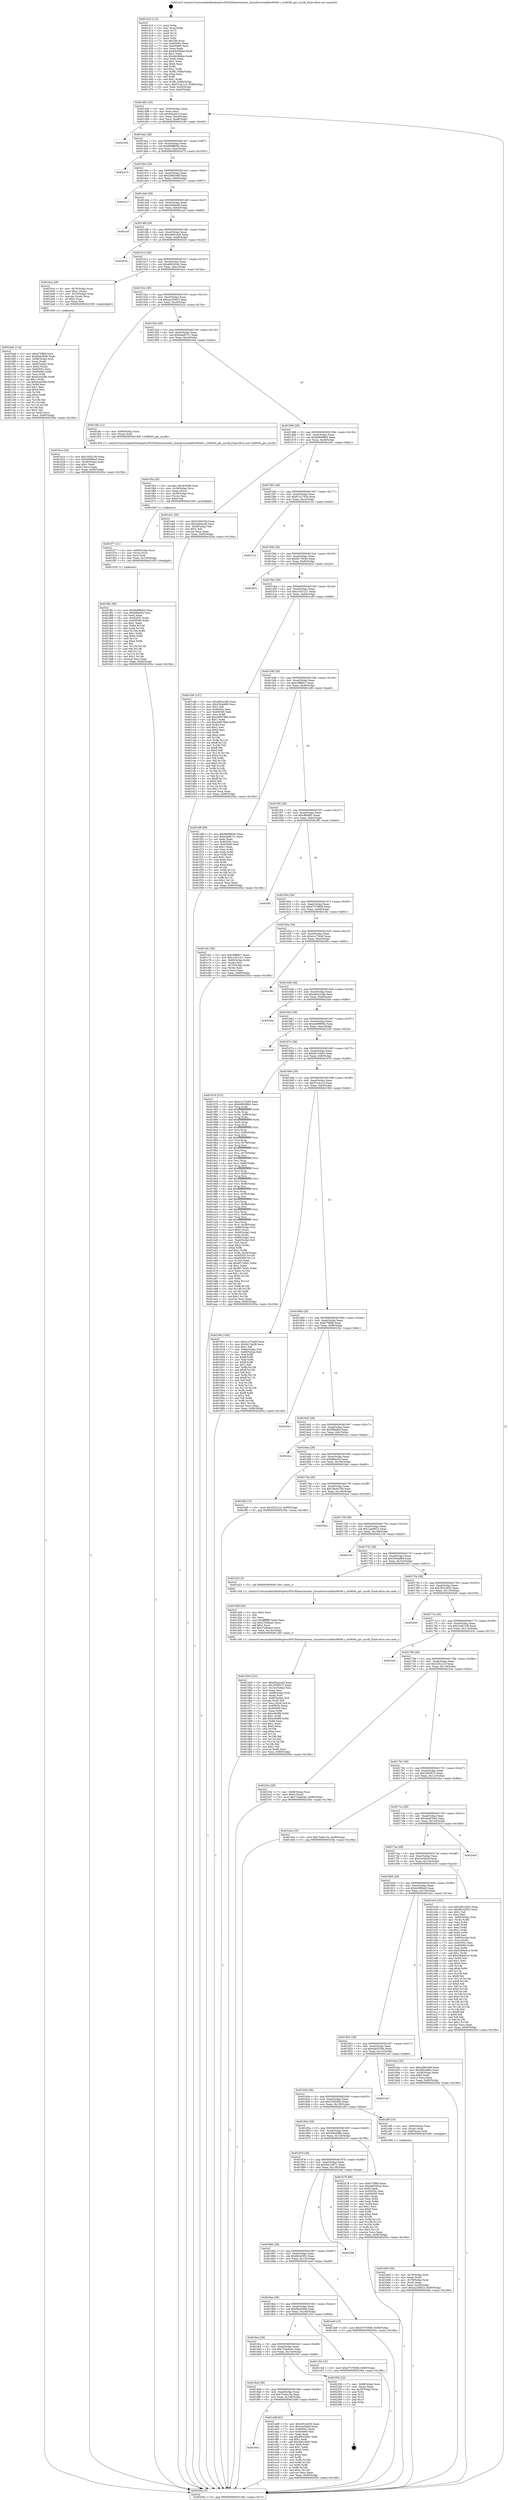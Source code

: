 digraph "0x401410" {
  label = "0x401410 (/mnt/c/Users/mathe/Desktop/tcc/POCII/binaries/extr_linuxdriversmfdtwl6040.c_twl6040_get_sysclk_Final-ollvm.out::main(0))"
  labelloc = "t"
  node[shape=record]

  Entry [label="",width=0.3,height=0.3,shape=circle,fillcolor=black,style=filled]
  "0x401482" [label="{
     0x401482 [32]\l
     | [instrs]\l
     &nbsp;&nbsp;0x401482 \<+6\>: mov -0x90(%rbp),%eax\l
     &nbsp;&nbsp;0x401488 \<+2\>: mov %eax,%ecx\l
     &nbsp;&nbsp;0x40148a \<+6\>: sub $0x93a2d21f,%ecx\l
     &nbsp;&nbsp;0x401490 \<+6\>: mov %eax,-0xa4(%rbp)\l
     &nbsp;&nbsp;0x401496 \<+6\>: mov %ecx,-0xa8(%rbp)\l
     &nbsp;&nbsp;0x40149c \<+6\>: je 0000000000402240 \<main+0xe30\>\l
  }"]
  "0x402240" [label="{
     0x402240\l
  }", style=dashed]
  "0x4014a2" [label="{
     0x4014a2 [28]\l
     | [instrs]\l
     &nbsp;&nbsp;0x4014a2 \<+5\>: jmp 00000000004014a7 \<main+0x97\>\l
     &nbsp;&nbsp;0x4014a7 \<+6\>: mov -0xa4(%rbp),%eax\l
     &nbsp;&nbsp;0x4014ad \<+5\>: sub $0x9b8f8b56,%eax\l
     &nbsp;&nbsp;0x4014b2 \<+6\>: mov %eax,-0xac(%rbp)\l
     &nbsp;&nbsp;0x4014b8 \<+6\>: je 0000000000402473 \<main+0x1063\>\l
  }"]
  Exit [label="",width=0.3,height=0.3,shape=circle,fillcolor=black,style=filled,peripheries=2]
  "0x402473" [label="{
     0x402473\l
  }", style=dashed]
  "0x4014be" [label="{
     0x4014be [28]\l
     | [instrs]\l
     &nbsp;&nbsp;0x4014be \<+5\>: jmp 00000000004014c3 \<main+0xb3\>\l
     &nbsp;&nbsp;0x4014c3 \<+6\>: mov -0xa4(%rbp),%eax\l
     &nbsp;&nbsp;0x4014c9 \<+5\>: sub $0xa386346f,%eax\l
     &nbsp;&nbsp;0x4014ce \<+6\>: mov %eax,-0xb0(%rbp)\l
     &nbsp;&nbsp;0x4014d4 \<+6\>: je 0000000000402317 \<main+0xf07\>\l
  }"]
  "0x401f8c" [label="{
     0x401f8c [90]\l
     | [instrs]\l
     &nbsp;&nbsp;0x401f8c \<+5\>: mov $0x9b8f8b56,%eax\l
     &nbsp;&nbsp;0x401f91 \<+5\>: mov $0xfe84e5d,%esi\l
     &nbsp;&nbsp;0x401f96 \<+2\>: xor %edx,%edx\l
     &nbsp;&nbsp;0x401f98 \<+8\>: mov 0x40505c,%r8d\l
     &nbsp;&nbsp;0x401fa0 \<+8\>: mov 0x405060,%r9d\l
     &nbsp;&nbsp;0x401fa8 \<+3\>: sub $0x1,%edx\l
     &nbsp;&nbsp;0x401fab \<+3\>: mov %r8d,%r10d\l
     &nbsp;&nbsp;0x401fae \<+3\>: add %edx,%r10d\l
     &nbsp;&nbsp;0x401fb1 \<+4\>: imul %r10d,%r8d\l
     &nbsp;&nbsp;0x401fb5 \<+4\>: and $0x1,%r8d\l
     &nbsp;&nbsp;0x401fb9 \<+4\>: cmp $0x0,%r8d\l
     &nbsp;&nbsp;0x401fbd \<+4\>: sete %r11b\l
     &nbsp;&nbsp;0x401fc1 \<+4\>: cmp $0xa,%r9d\l
     &nbsp;&nbsp;0x401fc5 \<+3\>: setl %bl\l
     &nbsp;&nbsp;0x401fc8 \<+3\>: mov %r11b,%r14b\l
     &nbsp;&nbsp;0x401fcb \<+3\>: and %bl,%r14b\l
     &nbsp;&nbsp;0x401fce \<+3\>: xor %bl,%r11b\l
     &nbsp;&nbsp;0x401fd1 \<+3\>: or %r11b,%r14b\l
     &nbsp;&nbsp;0x401fd4 \<+4\>: test $0x1,%r14b\l
     &nbsp;&nbsp;0x401fd8 \<+3\>: cmovne %esi,%eax\l
     &nbsp;&nbsp;0x401fdb \<+6\>: mov %eax,-0x90(%rbp)\l
     &nbsp;&nbsp;0x401fe1 \<+5\>: jmp 000000000040250a \<main+0x10fa\>\l
  }"]
  "0x402317" [label="{
     0x402317\l
  }", style=dashed]
  "0x4014da" [label="{
     0x4014da [28]\l
     | [instrs]\l
     &nbsp;&nbsp;0x4014da \<+5\>: jmp 00000000004014df \<main+0xcf\>\l
     &nbsp;&nbsp;0x4014df \<+6\>: mov -0xa4(%rbp),%eax\l
     &nbsp;&nbsp;0x4014e5 \<+5\>: sub $0xa404acfd,%eax\l
     &nbsp;&nbsp;0x4014ea \<+6\>: mov %eax,-0xb4(%rbp)\l
     &nbsp;&nbsp;0x4014f0 \<+6\>: je 0000000000401acf \<main+0x6bf\>\l
  }"]
  "0x401f77" [label="{
     0x401f77 [21]\l
     | [instrs]\l
     &nbsp;&nbsp;0x401f77 \<+4\>: mov -0x68(%rbp),%rcx\l
     &nbsp;&nbsp;0x401f7b \<+3\>: mov (%rcx),%rcx\l
     &nbsp;&nbsp;0x401f7e \<+3\>: mov %rcx,%rdi\l
     &nbsp;&nbsp;0x401f81 \<+6\>: mov %eax,-0x150(%rbp)\l
     &nbsp;&nbsp;0x401f87 \<+5\>: call 0000000000401030 \<free@plt\>\l
     | [calls]\l
     &nbsp;&nbsp;0x401030 \{1\} (unknown)\l
  }"]
  "0x401acf" [label="{
     0x401acf\l
  }", style=dashed]
  "0x4014f6" [label="{
     0x4014f6 [28]\l
     | [instrs]\l
     &nbsp;&nbsp;0x4014f6 \<+5\>: jmp 00000000004014fb \<main+0xeb\>\l
     &nbsp;&nbsp;0x4014fb \<+6\>: mov -0xa4(%rbp),%eax\l
     &nbsp;&nbsp;0x401501 \<+5\>: sub $0xa69016e5,%eax\l
     &nbsp;&nbsp;0x401506 \<+6\>: mov %eax,-0xb8(%rbp)\l
     &nbsp;&nbsp;0x40150c \<+6\>: je 0000000000402032 \<main+0xc22\>\l
  }"]
  "0x401f5a" [label="{
     0x401f5a [29]\l
     | [instrs]\l
     &nbsp;&nbsp;0x401f5a \<+10\>: movabs $0x4030d6,%rdi\l
     &nbsp;&nbsp;0x401f64 \<+4\>: mov -0x58(%rbp),%rcx\l
     &nbsp;&nbsp;0x401f68 \<+2\>: mov %eax,(%rcx)\l
     &nbsp;&nbsp;0x401f6a \<+4\>: mov -0x58(%rbp),%rcx\l
     &nbsp;&nbsp;0x401f6e \<+2\>: mov (%rcx),%esi\l
     &nbsp;&nbsp;0x401f70 \<+2\>: mov $0x0,%al\l
     &nbsp;&nbsp;0x401f72 \<+5\>: call 0000000000401040 \<printf@plt\>\l
     | [calls]\l
     &nbsp;&nbsp;0x401040 \{1\} (unknown)\l
  }"]
  "0x402032" [label="{
     0x402032\l
  }", style=dashed]
  "0x401512" [label="{
     0x401512 [28]\l
     | [instrs]\l
     &nbsp;&nbsp;0x401512 \<+5\>: jmp 0000000000401517 \<main+0x107\>\l
     &nbsp;&nbsp;0x401517 \<+6\>: mov -0xa4(%rbp),%eax\l
     &nbsp;&nbsp;0x40151d \<+5\>: sub $0xa86345cb,%eax\l
     &nbsp;&nbsp;0x401522 \<+6\>: mov %eax,-0xbc(%rbp)\l
     &nbsp;&nbsp;0x401528 \<+6\>: je 0000000000401bce \<main+0x7be\>\l
  }"]
  "0x401902" [label="{
     0x401902\l
  }", style=dashed]
  "0x401bce" [label="{
     0x401bce [29]\l
     | [instrs]\l
     &nbsp;&nbsp;0x401bce \<+4\>: mov -0x70(%rbp),%rax\l
     &nbsp;&nbsp;0x401bd2 \<+6\>: movl $0x1,(%rax)\l
     &nbsp;&nbsp;0x401bd8 \<+4\>: mov -0x70(%rbp),%rax\l
     &nbsp;&nbsp;0x401bdc \<+3\>: movslq (%rax),%rax\l
     &nbsp;&nbsp;0x401bdf \<+4\>: shl $0x2,%rax\l
     &nbsp;&nbsp;0x401be3 \<+3\>: mov %rax,%rdi\l
     &nbsp;&nbsp;0x401be6 \<+5\>: call 0000000000401050 \<malloc@plt\>\l
     | [calls]\l
     &nbsp;&nbsp;0x401050 \{1\} (unknown)\l
  }"]
  "0x40152e" [label="{
     0x40152e [28]\l
     | [instrs]\l
     &nbsp;&nbsp;0x40152e \<+5\>: jmp 0000000000401533 \<main+0x123\>\l
     &nbsp;&nbsp;0x401533 \<+6\>: mov -0xa4(%rbp),%eax\l
     &nbsp;&nbsp;0x401539 \<+5\>: sub $0xaa236023,%eax\l
     &nbsp;&nbsp;0x40153e \<+6\>: mov %eax,-0xc0(%rbp)\l
     &nbsp;&nbsp;0x401544 \<+6\>: je 0000000000401b1e \<main+0x70e\>\l
  }"]
  "0x401dd9" [label="{
     0x401dd9 [91]\l
     | [instrs]\l
     &nbsp;&nbsp;0x401dd9 \<+5\>: mov $0x2851eb55,%eax\l
     &nbsp;&nbsp;0x401dde \<+5\>: mov $0x3ce58a5f,%ecx\l
     &nbsp;&nbsp;0x401de3 \<+7\>: mov 0x40505c,%edx\l
     &nbsp;&nbsp;0x401dea \<+7\>: mov 0x405060,%esi\l
     &nbsp;&nbsp;0x401df1 \<+2\>: mov %edx,%edi\l
     &nbsp;&nbsp;0x401df3 \<+6\>: sub $0x495c2662,%edi\l
     &nbsp;&nbsp;0x401df9 \<+3\>: sub $0x1,%edi\l
     &nbsp;&nbsp;0x401dfc \<+6\>: add $0x495c2662,%edi\l
     &nbsp;&nbsp;0x401e02 \<+3\>: imul %edi,%edx\l
     &nbsp;&nbsp;0x401e05 \<+3\>: and $0x1,%edx\l
     &nbsp;&nbsp;0x401e08 \<+3\>: cmp $0x0,%edx\l
     &nbsp;&nbsp;0x401e0b \<+4\>: sete %r8b\l
     &nbsp;&nbsp;0x401e0f \<+3\>: cmp $0xa,%esi\l
     &nbsp;&nbsp;0x401e12 \<+4\>: setl %r9b\l
     &nbsp;&nbsp;0x401e16 \<+3\>: mov %r8b,%r10b\l
     &nbsp;&nbsp;0x401e19 \<+3\>: and %r9b,%r10b\l
     &nbsp;&nbsp;0x401e1c \<+3\>: xor %r9b,%r8b\l
     &nbsp;&nbsp;0x401e1f \<+3\>: or %r8b,%r10b\l
     &nbsp;&nbsp;0x401e22 \<+4\>: test $0x1,%r10b\l
     &nbsp;&nbsp;0x401e26 \<+3\>: cmovne %ecx,%eax\l
     &nbsp;&nbsp;0x401e29 \<+6\>: mov %eax,-0x90(%rbp)\l
     &nbsp;&nbsp;0x401e2f \<+5\>: jmp 000000000040250a \<main+0x10fa\>\l
  }"]
  "0x401b1e" [label="{
     0x401b1e [30]\l
     | [instrs]\l
     &nbsp;&nbsp;0x401b1e \<+5\>: mov $0x2cd521f9,%eax\l
     &nbsp;&nbsp;0x401b23 \<+5\>: mov $0x443f84a5,%ecx\l
     &nbsp;&nbsp;0x401b28 \<+3\>: mov -0x28(%rbp),%edx\l
     &nbsp;&nbsp;0x401b2b \<+3\>: cmp $0x1,%edx\l
     &nbsp;&nbsp;0x401b2e \<+3\>: cmovl %ecx,%eax\l
     &nbsp;&nbsp;0x401b31 \<+6\>: mov %eax,-0x90(%rbp)\l
     &nbsp;&nbsp;0x401b37 \<+5\>: jmp 000000000040250a \<main+0x10fa\>\l
  }"]
  "0x40154a" [label="{
     0x40154a [28]\l
     | [instrs]\l
     &nbsp;&nbsp;0x40154a \<+5\>: jmp 000000000040154f \<main+0x13f\>\l
     &nbsp;&nbsp;0x40154f \<+6\>: mov -0xa4(%rbp),%eax\l
     &nbsp;&nbsp;0x401555 \<+5\>: sub $0xb4afb731,%eax\l
     &nbsp;&nbsp;0x40155a \<+6\>: mov %eax,-0xc4(%rbp)\l
     &nbsp;&nbsp;0x401560 \<+6\>: je 0000000000401f4e \<main+0xb3e\>\l
  }"]
  "0x4018e6" [label="{
     0x4018e6 [28]\l
     | [instrs]\l
     &nbsp;&nbsp;0x4018e6 \<+5\>: jmp 00000000004018eb \<main+0x4db\>\l
     &nbsp;&nbsp;0x4018eb \<+6\>: mov -0xa4(%rbp),%eax\l
     &nbsp;&nbsp;0x4018f1 \<+5\>: sub $0x75c6e13e,%eax\l
     &nbsp;&nbsp;0x4018f6 \<+6\>: mov %eax,-0x148(%rbp)\l
     &nbsp;&nbsp;0x4018fc \<+6\>: je 0000000000401dd9 \<main+0x9c9\>\l
  }"]
  "0x401f4e" [label="{
     0x401f4e [12]\l
     | [instrs]\l
     &nbsp;&nbsp;0x401f4e \<+4\>: mov -0x68(%rbp),%rax\l
     &nbsp;&nbsp;0x401f52 \<+3\>: mov (%rax),%rdi\l
     &nbsp;&nbsp;0x401f55 \<+5\>: call 0000000000401400 \<twl6040_get_sysclk\>\l
     | [calls]\l
     &nbsp;&nbsp;0x401400 \{1\} (/mnt/c/Users/mathe/Desktop/tcc/POCII/binaries/extr_linuxdriversmfdtwl6040.c_twl6040_get_sysclk_Final-ollvm.out::twl6040_get_sysclk)\l
  }"]
  "0x401566" [label="{
     0x401566 [28]\l
     | [instrs]\l
     &nbsp;&nbsp;0x401566 \<+5\>: jmp 000000000040156b \<main+0x15b\>\l
     &nbsp;&nbsp;0x40156b \<+6\>: mov -0xa4(%rbp),%eax\l
     &nbsp;&nbsp;0x401571 \<+5\>: sub $0xb69099b5,%eax\l
     &nbsp;&nbsp;0x401576 \<+6\>: mov %eax,-0xc8(%rbp)\l
     &nbsp;&nbsp;0x40157c \<+6\>: je 0000000000401ab1 \<main+0x6a1\>\l
  }"]
  "0x402356" [label="{
     0x402356 [22]\l
     | [instrs]\l
     &nbsp;&nbsp;0x402356 \<+7\>: mov -0x88(%rbp),%rax\l
     &nbsp;&nbsp;0x40235d \<+2\>: mov (%rax),%eax\l
     &nbsp;&nbsp;0x40235f \<+4\>: lea -0x20(%rbp),%rsp\l
     &nbsp;&nbsp;0x402363 \<+1\>: pop %rbx\l
     &nbsp;&nbsp;0x402364 \<+2\>: pop %r12\l
     &nbsp;&nbsp;0x402366 \<+2\>: pop %r14\l
     &nbsp;&nbsp;0x402368 \<+2\>: pop %r15\l
     &nbsp;&nbsp;0x40236a \<+1\>: pop %rbp\l
     &nbsp;&nbsp;0x40236b \<+1\>: ret\l
  }"]
  "0x401ab1" [label="{
     0x401ab1 [30]\l
     | [instrs]\l
     &nbsp;&nbsp;0x401ab1 \<+5\>: mov $0x51fd203d,%eax\l
     &nbsp;&nbsp;0x401ab6 \<+5\>: mov $0xa404acfd,%ecx\l
     &nbsp;&nbsp;0x401abb \<+3\>: mov -0x29(%rbp),%dl\l
     &nbsp;&nbsp;0x401abe \<+3\>: test $0x1,%dl\l
     &nbsp;&nbsp;0x401ac1 \<+3\>: cmovne %ecx,%eax\l
     &nbsp;&nbsp;0x401ac4 \<+6\>: mov %eax,-0x90(%rbp)\l
     &nbsp;&nbsp;0x401aca \<+5\>: jmp 000000000040250a \<main+0x10fa\>\l
  }"]
  "0x401582" [label="{
     0x401582 [28]\l
     | [instrs]\l
     &nbsp;&nbsp;0x401582 \<+5\>: jmp 0000000000401587 \<main+0x177\>\l
     &nbsp;&nbsp;0x401587 \<+6\>: mov -0xa4(%rbp),%eax\l
     &nbsp;&nbsp;0x40158d \<+5\>: sub $0xb7c2745b,%eax\l
     &nbsp;&nbsp;0x401592 \<+6\>: mov %eax,-0xcc(%rbp)\l
     &nbsp;&nbsp;0x401598 \<+6\>: je 0000000000402152 \<main+0xd42\>\l
  }"]
  "0x401d50" [label="{
     0x401d50 [122]\l
     | [instrs]\l
     &nbsp;&nbsp;0x401d50 \<+5\>: mov $0xe65a2cdb,%ecx\l
     &nbsp;&nbsp;0x401d55 \<+5\>: mov $0x35f3f473,%edx\l
     &nbsp;&nbsp;0x401d5a \<+6\>: mov -0x14c(%rbp),%esi\l
     &nbsp;&nbsp;0x401d60 \<+3\>: imul %eax,%esi\l
     &nbsp;&nbsp;0x401d63 \<+4\>: mov -0x68(%rbp),%rdi\l
     &nbsp;&nbsp;0x401d67 \<+3\>: mov (%rdi),%rdi\l
     &nbsp;&nbsp;0x401d6a \<+4\>: mov -0x60(%rbp),%r8\l
     &nbsp;&nbsp;0x401d6e \<+3\>: movslq (%r8),%r8\l
     &nbsp;&nbsp;0x401d71 \<+4\>: mov %esi,(%rdi,%r8,4)\l
     &nbsp;&nbsp;0x401d75 \<+7\>: mov 0x40505c,%eax\l
     &nbsp;&nbsp;0x401d7c \<+7\>: mov 0x405060,%esi\l
     &nbsp;&nbsp;0x401d83 \<+3\>: mov %eax,%r9d\l
     &nbsp;&nbsp;0x401d86 \<+7\>: sub $0xe3fcf89,%r9d\l
     &nbsp;&nbsp;0x401d8d \<+4\>: sub $0x1,%r9d\l
     &nbsp;&nbsp;0x401d91 \<+7\>: add $0xe3fcf89,%r9d\l
     &nbsp;&nbsp;0x401d98 \<+4\>: imul %r9d,%eax\l
     &nbsp;&nbsp;0x401d9c \<+3\>: and $0x1,%eax\l
     &nbsp;&nbsp;0x401d9f \<+3\>: cmp $0x0,%eax\l
     &nbsp;&nbsp;0x401da2 \<+4\>: sete %r10b\l
     &nbsp;&nbsp;0x401da6 \<+3\>: cmp $0xa,%esi\l
     &nbsp;&nbsp;0x401da9 \<+4\>: setl %r11b\l
     &nbsp;&nbsp;0x401dad \<+3\>: mov %r10b,%bl\l
     &nbsp;&nbsp;0x401db0 \<+3\>: and %r11b,%bl\l
     &nbsp;&nbsp;0x401db3 \<+3\>: xor %r11b,%r10b\l
     &nbsp;&nbsp;0x401db6 \<+3\>: or %r10b,%bl\l
     &nbsp;&nbsp;0x401db9 \<+3\>: test $0x1,%bl\l
     &nbsp;&nbsp;0x401dbc \<+3\>: cmovne %edx,%ecx\l
     &nbsp;&nbsp;0x401dbf \<+6\>: mov %ecx,-0x90(%rbp)\l
     &nbsp;&nbsp;0x401dc5 \<+5\>: jmp 000000000040250a \<main+0x10fa\>\l
  }"]
  "0x402152" [label="{
     0x402152\l
  }", style=dashed]
  "0x40159e" [label="{
     0x40159e [28]\l
     | [instrs]\l
     &nbsp;&nbsp;0x40159e \<+5\>: jmp 00000000004015a3 \<main+0x193\>\l
     &nbsp;&nbsp;0x4015a3 \<+6\>: mov -0xa4(%rbp),%eax\l
     &nbsp;&nbsp;0x4015a9 \<+5\>: sub $0xbf17924b,%eax\l
     &nbsp;&nbsp;0x4015ae \<+6\>: mov %eax,-0xd0(%rbp)\l
     &nbsp;&nbsp;0x4015b4 \<+6\>: je 00000000004020c5 \<main+0xcb5\>\l
  }"]
  "0x401d28" [label="{
     0x401d28 [40]\l
     | [instrs]\l
     &nbsp;&nbsp;0x401d28 \<+5\>: mov $0x2,%ecx\l
     &nbsp;&nbsp;0x401d2d \<+1\>: cltd\l
     &nbsp;&nbsp;0x401d2e \<+2\>: idiv %ecx\l
     &nbsp;&nbsp;0x401d30 \<+6\>: imul $0xfffffffe,%edx,%ecx\l
     &nbsp;&nbsp;0x401d36 \<+6\>: sub $0x27b9daa2,%ecx\l
     &nbsp;&nbsp;0x401d3c \<+3\>: add $0x1,%ecx\l
     &nbsp;&nbsp;0x401d3f \<+6\>: add $0x27b9daa2,%ecx\l
     &nbsp;&nbsp;0x401d45 \<+6\>: mov %ecx,-0x14c(%rbp)\l
     &nbsp;&nbsp;0x401d4b \<+5\>: call 0000000000401160 \<next_i\>\l
     | [calls]\l
     &nbsp;&nbsp;0x401160 \{1\} (/mnt/c/Users/mathe/Desktop/tcc/POCII/binaries/extr_linuxdriversmfdtwl6040.c_twl6040_get_sysclk_Final-ollvm.out::next_i)\l
  }"]
  "0x4020c5" [label="{
     0x4020c5\l
  }", style=dashed]
  "0x4015ba" [label="{
     0x4015ba [28]\l
     | [instrs]\l
     &nbsp;&nbsp;0x4015ba \<+5\>: jmp 00000000004015bf \<main+0x1af\>\l
     &nbsp;&nbsp;0x4015bf \<+6\>: mov -0xa4(%rbp),%eax\l
     &nbsp;&nbsp;0x4015c5 \<+5\>: sub $0xc16312c7,%eax\l
     &nbsp;&nbsp;0x4015ca \<+6\>: mov %eax,-0xd4(%rbp)\l
     &nbsp;&nbsp;0x4015d0 \<+6\>: je 0000000000401c90 \<main+0x880\>\l
  }"]
  "0x4018ca" [label="{
     0x4018ca [28]\l
     | [instrs]\l
     &nbsp;&nbsp;0x4018ca \<+5\>: jmp 00000000004018cf \<main+0x4bf\>\l
     &nbsp;&nbsp;0x4018cf \<+6\>: mov -0xa4(%rbp),%eax\l
     &nbsp;&nbsp;0x4018d5 \<+5\>: sub $0x734adca5,%eax\l
     &nbsp;&nbsp;0x4018da \<+6\>: mov %eax,-0x144(%rbp)\l
     &nbsp;&nbsp;0x4018e0 \<+6\>: je 0000000000402356 \<main+0xf46\>\l
  }"]
  "0x401c90" [label="{
     0x401c90 [147]\l
     | [instrs]\l
     &nbsp;&nbsp;0x401c90 \<+5\>: mov $0xe65a2cdb,%eax\l
     &nbsp;&nbsp;0x401c95 \<+5\>: mov $0x25b4af6d,%ecx\l
     &nbsp;&nbsp;0x401c9a \<+2\>: mov $0x1,%dl\l
     &nbsp;&nbsp;0x401c9c \<+7\>: mov 0x40505c,%esi\l
     &nbsp;&nbsp;0x401ca3 \<+7\>: mov 0x405060,%edi\l
     &nbsp;&nbsp;0x401caa \<+3\>: mov %esi,%r8d\l
     &nbsp;&nbsp;0x401cad \<+7\>: add $0xcb66798d,%r8d\l
     &nbsp;&nbsp;0x401cb4 \<+4\>: sub $0x1,%r8d\l
     &nbsp;&nbsp;0x401cb8 \<+7\>: sub $0xcb66798d,%r8d\l
     &nbsp;&nbsp;0x401cbf \<+4\>: imul %r8d,%esi\l
     &nbsp;&nbsp;0x401cc3 \<+3\>: and $0x1,%esi\l
     &nbsp;&nbsp;0x401cc6 \<+3\>: cmp $0x0,%esi\l
     &nbsp;&nbsp;0x401cc9 \<+4\>: sete %r9b\l
     &nbsp;&nbsp;0x401ccd \<+3\>: cmp $0xa,%edi\l
     &nbsp;&nbsp;0x401cd0 \<+4\>: setl %r10b\l
     &nbsp;&nbsp;0x401cd4 \<+3\>: mov %r9b,%r11b\l
     &nbsp;&nbsp;0x401cd7 \<+4\>: xor $0xff,%r11b\l
     &nbsp;&nbsp;0x401cdb \<+3\>: mov %r10b,%bl\l
     &nbsp;&nbsp;0x401cde \<+3\>: xor $0xff,%bl\l
     &nbsp;&nbsp;0x401ce1 \<+3\>: xor $0x0,%dl\l
     &nbsp;&nbsp;0x401ce4 \<+3\>: mov %r11b,%r14b\l
     &nbsp;&nbsp;0x401ce7 \<+4\>: and $0x0,%r14b\l
     &nbsp;&nbsp;0x401ceb \<+3\>: and %dl,%r9b\l
     &nbsp;&nbsp;0x401cee \<+3\>: mov %bl,%r15b\l
     &nbsp;&nbsp;0x401cf1 \<+4\>: and $0x0,%r15b\l
     &nbsp;&nbsp;0x401cf5 \<+3\>: and %dl,%r10b\l
     &nbsp;&nbsp;0x401cf8 \<+3\>: or %r9b,%r14b\l
     &nbsp;&nbsp;0x401cfb \<+3\>: or %r10b,%r15b\l
     &nbsp;&nbsp;0x401cfe \<+3\>: xor %r15b,%r14b\l
     &nbsp;&nbsp;0x401d01 \<+3\>: or %bl,%r11b\l
     &nbsp;&nbsp;0x401d04 \<+4\>: xor $0xff,%r11b\l
     &nbsp;&nbsp;0x401d08 \<+3\>: or $0x0,%dl\l
     &nbsp;&nbsp;0x401d0b \<+3\>: and %dl,%r11b\l
     &nbsp;&nbsp;0x401d0e \<+3\>: or %r11b,%r14b\l
     &nbsp;&nbsp;0x401d11 \<+4\>: test $0x1,%r14b\l
     &nbsp;&nbsp;0x401d15 \<+3\>: cmovne %ecx,%eax\l
     &nbsp;&nbsp;0x401d18 \<+6\>: mov %eax,-0x90(%rbp)\l
     &nbsp;&nbsp;0x401d1e \<+5\>: jmp 000000000040250a \<main+0x10fa\>\l
  }"]
  "0x4015d6" [label="{
     0x4015d6 [28]\l
     | [instrs]\l
     &nbsp;&nbsp;0x4015d6 \<+5\>: jmp 00000000004015db \<main+0x1cb\>\l
     &nbsp;&nbsp;0x4015db \<+6\>: mov -0xa4(%rbp),%eax\l
     &nbsp;&nbsp;0x4015e1 \<+5\>: sub $0xc9ff86c7,%eax\l
     &nbsp;&nbsp;0x4015e6 \<+6\>: mov %eax,-0xd8(%rbp)\l
     &nbsp;&nbsp;0x4015ec \<+6\>: je 0000000000401ef8 \<main+0xae8\>\l
  }"]
  "0x401c5d" [label="{
     0x401c5d [15]\l
     | [instrs]\l
     &nbsp;&nbsp;0x401c5d \<+10\>: movl $0xd7570608,-0x90(%rbp)\l
     &nbsp;&nbsp;0x401c67 \<+5\>: jmp 000000000040250a \<main+0x10fa\>\l
  }"]
  "0x401ef8" [label="{
     0x401ef8 [86]\l
     | [instrs]\l
     &nbsp;&nbsp;0x401ef8 \<+5\>: mov $0x9b8f8b56,%eax\l
     &nbsp;&nbsp;0x401efd \<+5\>: mov $0xb4afb731,%ecx\l
     &nbsp;&nbsp;0x401f02 \<+2\>: xor %edx,%edx\l
     &nbsp;&nbsp;0x401f04 \<+7\>: mov 0x40505c,%esi\l
     &nbsp;&nbsp;0x401f0b \<+7\>: mov 0x405060,%edi\l
     &nbsp;&nbsp;0x401f12 \<+3\>: sub $0x1,%edx\l
     &nbsp;&nbsp;0x401f15 \<+3\>: mov %esi,%r8d\l
     &nbsp;&nbsp;0x401f18 \<+3\>: add %edx,%r8d\l
     &nbsp;&nbsp;0x401f1b \<+4\>: imul %r8d,%esi\l
     &nbsp;&nbsp;0x401f1f \<+3\>: and $0x1,%esi\l
     &nbsp;&nbsp;0x401f22 \<+3\>: cmp $0x0,%esi\l
     &nbsp;&nbsp;0x401f25 \<+4\>: sete %r9b\l
     &nbsp;&nbsp;0x401f29 \<+3\>: cmp $0xa,%edi\l
     &nbsp;&nbsp;0x401f2c \<+4\>: setl %r10b\l
     &nbsp;&nbsp;0x401f30 \<+3\>: mov %r9b,%r11b\l
     &nbsp;&nbsp;0x401f33 \<+3\>: and %r10b,%r11b\l
     &nbsp;&nbsp;0x401f36 \<+3\>: xor %r10b,%r9b\l
     &nbsp;&nbsp;0x401f39 \<+3\>: or %r9b,%r11b\l
     &nbsp;&nbsp;0x401f3c \<+4\>: test $0x1,%r11b\l
     &nbsp;&nbsp;0x401f40 \<+3\>: cmovne %ecx,%eax\l
     &nbsp;&nbsp;0x401f43 \<+6\>: mov %eax,-0x90(%rbp)\l
     &nbsp;&nbsp;0x401f49 \<+5\>: jmp 000000000040250a \<main+0x10fa\>\l
  }"]
  "0x4015f2" [label="{
     0x4015f2 [28]\l
     | [instrs]\l
     &nbsp;&nbsp;0x4015f2 \<+5\>: jmp 00000000004015f7 \<main+0x1e7\>\l
     &nbsp;&nbsp;0x4015f7 \<+6\>: mov -0xa4(%rbp),%eax\l
     &nbsp;&nbsp;0x4015fd \<+5\>: sub $0xcffd48f1,%eax\l
     &nbsp;&nbsp;0x401602 \<+6\>: mov %eax,-0xdc(%rbp)\l
     &nbsp;&nbsp;0x401608 \<+6\>: je 0000000000401ff5 \<main+0xbe5\>\l
  }"]
  "0x4018ae" [label="{
     0x4018ae [28]\l
     | [instrs]\l
     &nbsp;&nbsp;0x4018ae \<+5\>: jmp 00000000004018b3 \<main+0x4a3\>\l
     &nbsp;&nbsp;0x4018b3 \<+6\>: mov -0xa4(%rbp),%eax\l
     &nbsp;&nbsp;0x4018b9 \<+5\>: sub $0x6feb36d6,%eax\l
     &nbsp;&nbsp;0x4018be \<+6\>: mov %eax,-0x140(%rbp)\l
     &nbsp;&nbsp;0x4018c4 \<+6\>: je 0000000000401c5d \<main+0x84d\>\l
  }"]
  "0x401ff5" [label="{
     0x401ff5\l
  }", style=dashed]
  "0x40160e" [label="{
     0x40160e [28]\l
     | [instrs]\l
     &nbsp;&nbsp;0x40160e \<+5\>: jmp 0000000000401613 \<main+0x203\>\l
     &nbsp;&nbsp;0x401613 \<+6\>: mov -0xa4(%rbp),%eax\l
     &nbsp;&nbsp;0x401619 \<+5\>: sub $0xd7570608,%eax\l
     &nbsp;&nbsp;0x40161e \<+6\>: mov %eax,-0xe0(%rbp)\l
     &nbsp;&nbsp;0x401624 \<+6\>: je 0000000000401c6c \<main+0x85c\>\l
  }"]
  "0x401ee9" [label="{
     0x401ee9 [15]\l
     | [instrs]\l
     &nbsp;&nbsp;0x401ee9 \<+10\>: movl $0xd7570608,-0x90(%rbp)\l
     &nbsp;&nbsp;0x401ef3 \<+5\>: jmp 000000000040250a \<main+0x10fa\>\l
  }"]
  "0x401c6c" [label="{
     0x401c6c [36]\l
     | [instrs]\l
     &nbsp;&nbsp;0x401c6c \<+5\>: mov $0xc9ff86c7,%eax\l
     &nbsp;&nbsp;0x401c71 \<+5\>: mov $0xc16312c7,%ecx\l
     &nbsp;&nbsp;0x401c76 \<+4\>: mov -0x60(%rbp),%rdx\l
     &nbsp;&nbsp;0x401c7a \<+2\>: mov (%rdx),%esi\l
     &nbsp;&nbsp;0x401c7c \<+4\>: mov -0x70(%rbp),%rdx\l
     &nbsp;&nbsp;0x401c80 \<+2\>: cmp (%rdx),%esi\l
     &nbsp;&nbsp;0x401c82 \<+3\>: cmovl %ecx,%eax\l
     &nbsp;&nbsp;0x401c85 \<+6\>: mov %eax,-0x90(%rbp)\l
     &nbsp;&nbsp;0x401c8b \<+5\>: jmp 000000000040250a \<main+0x10fa\>\l
  }"]
  "0x40162a" [label="{
     0x40162a [28]\l
     | [instrs]\l
     &nbsp;&nbsp;0x40162a \<+5\>: jmp 000000000040162f \<main+0x21f\>\l
     &nbsp;&nbsp;0x40162f \<+6\>: mov -0xa4(%rbp),%eax\l
     &nbsp;&nbsp;0x401635 \<+5\>: sub $0xe1a75448,%eax\l
     &nbsp;&nbsp;0x40163a \<+6\>: mov %eax,-0xe4(%rbp)\l
     &nbsp;&nbsp;0x401640 \<+6\>: je 000000000040236c \<main+0xf5c\>\l
  }"]
  "0x401892" [label="{
     0x401892 [28]\l
     | [instrs]\l
     &nbsp;&nbsp;0x401892 \<+5\>: jmp 0000000000401897 \<main+0x487\>\l
     &nbsp;&nbsp;0x401897 \<+6\>: mov -0xa4(%rbp),%eax\l
     &nbsp;&nbsp;0x40189d \<+5\>: sub $0x6b343f32,%eax\l
     &nbsp;&nbsp;0x4018a2 \<+6\>: mov %eax,-0x13c(%rbp)\l
     &nbsp;&nbsp;0x4018a8 \<+6\>: je 0000000000401ee9 \<main+0xad9\>\l
  }"]
  "0x40236c" [label="{
     0x40236c\l
  }", style=dashed]
  "0x401646" [label="{
     0x401646 [28]\l
     | [instrs]\l
     &nbsp;&nbsp;0x401646 \<+5\>: jmp 000000000040164b \<main+0x23b\>\l
     &nbsp;&nbsp;0x40164b \<+6\>: mov -0xa4(%rbp),%eax\l
     &nbsp;&nbsp;0x401651 \<+5\>: sub $0xe65a2cdb,%eax\l
     &nbsp;&nbsp;0x401656 \<+6\>: mov %eax,-0xe8(%rbp)\l
     &nbsp;&nbsp;0x40165c \<+6\>: je 00000000004023ee \<main+0xfde\>\l
  }"]
  "0x4022bb" [label="{
     0x4022bb\l
  }", style=dashed]
  "0x4023ee" [label="{
     0x4023ee\l
  }", style=dashed]
  "0x401662" [label="{
     0x401662 [28]\l
     | [instrs]\l
     &nbsp;&nbsp;0x401662 \<+5\>: jmp 0000000000401667 \<main+0x257\>\l
     &nbsp;&nbsp;0x401667 \<+6\>: mov -0xa4(%rbp),%eax\l
     &nbsp;&nbsp;0x40166d \<+5\>: sub $0xee988092,%eax\l
     &nbsp;&nbsp;0x401672 \<+6\>: mov %eax,-0xec(%rbp)\l
     &nbsp;&nbsp;0x401678 \<+6\>: je 0000000000402326 \<main+0xf16\>\l
  }"]
  "0x401beb" [label="{
     0x401beb [114]\l
     | [instrs]\l
     &nbsp;&nbsp;0x401beb \<+5\>: mov $0xb75f8fd,%ecx\l
     &nbsp;&nbsp;0x401bf0 \<+5\>: mov $0x6feb36d6,%edx\l
     &nbsp;&nbsp;0x401bf5 \<+4\>: mov -0x68(%rbp),%rdi\l
     &nbsp;&nbsp;0x401bf9 \<+3\>: mov %rax,(%rdi)\l
     &nbsp;&nbsp;0x401bfc \<+4\>: mov -0x60(%rbp),%rax\l
     &nbsp;&nbsp;0x401c00 \<+6\>: movl $0x0,(%rax)\l
     &nbsp;&nbsp;0x401c06 \<+7\>: mov 0x40505c,%esi\l
     &nbsp;&nbsp;0x401c0d \<+8\>: mov 0x405060,%r8d\l
     &nbsp;&nbsp;0x401c15 \<+3\>: mov %esi,%r9d\l
     &nbsp;&nbsp;0x401c18 \<+7\>: add $0xd2a429fc,%r9d\l
     &nbsp;&nbsp;0x401c1f \<+4\>: sub $0x1,%r9d\l
     &nbsp;&nbsp;0x401c23 \<+7\>: sub $0xd2a429fc,%r9d\l
     &nbsp;&nbsp;0x401c2a \<+4\>: imul %r9d,%esi\l
     &nbsp;&nbsp;0x401c2e \<+3\>: and $0x1,%esi\l
     &nbsp;&nbsp;0x401c31 \<+3\>: cmp $0x0,%esi\l
     &nbsp;&nbsp;0x401c34 \<+4\>: sete %r10b\l
     &nbsp;&nbsp;0x401c38 \<+4\>: cmp $0xa,%r8d\l
     &nbsp;&nbsp;0x401c3c \<+4\>: setl %r11b\l
     &nbsp;&nbsp;0x401c40 \<+3\>: mov %r10b,%bl\l
     &nbsp;&nbsp;0x401c43 \<+3\>: and %r11b,%bl\l
     &nbsp;&nbsp;0x401c46 \<+3\>: xor %r11b,%r10b\l
     &nbsp;&nbsp;0x401c49 \<+3\>: or %r10b,%bl\l
     &nbsp;&nbsp;0x401c4c \<+3\>: test $0x1,%bl\l
     &nbsp;&nbsp;0x401c4f \<+3\>: cmovne %edx,%ecx\l
     &nbsp;&nbsp;0x401c52 \<+6\>: mov %ecx,-0x90(%rbp)\l
     &nbsp;&nbsp;0x401c58 \<+5\>: jmp 000000000040250a \<main+0x10fa\>\l
  }"]
  "0x402326" [label="{
     0x402326\l
  }", style=dashed]
  "0x40167e" [label="{
     0x40167e [28]\l
     | [instrs]\l
     &nbsp;&nbsp;0x40167e \<+5\>: jmp 0000000000401683 \<main+0x273\>\l
     &nbsp;&nbsp;0x401683 \<+6\>: mov -0xa4(%rbp),%eax\l
     &nbsp;&nbsp;0x401689 \<+5\>: sub $0xf4c7eb5b,%eax\l
     &nbsp;&nbsp;0x40168e \<+6\>: mov %eax,-0xf0(%rbp)\l
     &nbsp;&nbsp;0x401694 \<+6\>: je 0000000000401976 \<main+0x566\>\l
  }"]
  "0x401876" [label="{
     0x401876 [28]\l
     | [instrs]\l
     &nbsp;&nbsp;0x401876 \<+5\>: jmp 000000000040187b \<main+0x46b\>\l
     &nbsp;&nbsp;0x40187b \<+6\>: mov -0xa4(%rbp),%eax\l
     &nbsp;&nbsp;0x401881 \<+5\>: sub $0x5a218671,%eax\l
     &nbsp;&nbsp;0x401886 \<+6\>: mov %eax,-0x138(%rbp)\l
     &nbsp;&nbsp;0x40188c \<+6\>: je 00000000004022bb \<main+0xeab\>\l
  }"]
  "0x401976" [label="{
     0x401976 [315]\l
     | [instrs]\l
     &nbsp;&nbsp;0x401976 \<+5\>: mov $0xe1a75448,%eax\l
     &nbsp;&nbsp;0x40197b \<+5\>: mov $0xb69099b5,%ecx\l
     &nbsp;&nbsp;0x401980 \<+3\>: mov %rsp,%rdx\l
     &nbsp;&nbsp;0x401983 \<+4\>: add $0xfffffffffffffff0,%rdx\l
     &nbsp;&nbsp;0x401987 \<+3\>: mov %rdx,%rsp\l
     &nbsp;&nbsp;0x40198a \<+7\>: mov %rdx,-0x88(%rbp)\l
     &nbsp;&nbsp;0x401991 \<+3\>: mov %rsp,%rdx\l
     &nbsp;&nbsp;0x401994 \<+4\>: add $0xfffffffffffffff0,%rdx\l
     &nbsp;&nbsp;0x401998 \<+3\>: mov %rdx,%rsp\l
     &nbsp;&nbsp;0x40199b \<+3\>: mov %rsp,%rsi\l
     &nbsp;&nbsp;0x40199e \<+4\>: add $0xfffffffffffffff0,%rsi\l
     &nbsp;&nbsp;0x4019a2 \<+3\>: mov %rsi,%rsp\l
     &nbsp;&nbsp;0x4019a5 \<+4\>: mov %rsi,-0x80(%rbp)\l
     &nbsp;&nbsp;0x4019a9 \<+3\>: mov %rsp,%rsi\l
     &nbsp;&nbsp;0x4019ac \<+4\>: add $0xfffffffffffffff0,%rsi\l
     &nbsp;&nbsp;0x4019b0 \<+3\>: mov %rsi,%rsp\l
     &nbsp;&nbsp;0x4019b3 \<+4\>: mov %rsi,-0x78(%rbp)\l
     &nbsp;&nbsp;0x4019b7 \<+3\>: mov %rsp,%rsi\l
     &nbsp;&nbsp;0x4019ba \<+4\>: add $0xfffffffffffffff0,%rsi\l
     &nbsp;&nbsp;0x4019be \<+3\>: mov %rsi,%rsp\l
     &nbsp;&nbsp;0x4019c1 \<+4\>: mov %rsi,-0x70(%rbp)\l
     &nbsp;&nbsp;0x4019c5 \<+3\>: mov %rsp,%rsi\l
     &nbsp;&nbsp;0x4019c8 \<+4\>: add $0xfffffffffffffff0,%rsi\l
     &nbsp;&nbsp;0x4019cc \<+3\>: mov %rsi,%rsp\l
     &nbsp;&nbsp;0x4019cf \<+4\>: mov %rsi,-0x68(%rbp)\l
     &nbsp;&nbsp;0x4019d3 \<+3\>: mov %rsp,%rsi\l
     &nbsp;&nbsp;0x4019d6 \<+4\>: add $0xfffffffffffffff0,%rsi\l
     &nbsp;&nbsp;0x4019da \<+3\>: mov %rsi,%rsp\l
     &nbsp;&nbsp;0x4019dd \<+4\>: mov %rsi,-0x60(%rbp)\l
     &nbsp;&nbsp;0x4019e1 \<+3\>: mov %rsp,%rsi\l
     &nbsp;&nbsp;0x4019e4 \<+4\>: add $0xfffffffffffffff0,%rsi\l
     &nbsp;&nbsp;0x4019e8 \<+3\>: mov %rsi,%rsp\l
     &nbsp;&nbsp;0x4019eb \<+4\>: mov %rsi,-0x58(%rbp)\l
     &nbsp;&nbsp;0x4019ef \<+3\>: mov %rsp,%rsi\l
     &nbsp;&nbsp;0x4019f2 \<+4\>: add $0xfffffffffffffff0,%rsi\l
     &nbsp;&nbsp;0x4019f6 \<+3\>: mov %rsi,%rsp\l
     &nbsp;&nbsp;0x4019f9 \<+4\>: mov %rsi,-0x50(%rbp)\l
     &nbsp;&nbsp;0x4019fd \<+3\>: mov %rsp,%rsi\l
     &nbsp;&nbsp;0x401a00 \<+4\>: add $0xfffffffffffffff0,%rsi\l
     &nbsp;&nbsp;0x401a04 \<+3\>: mov %rsi,%rsp\l
     &nbsp;&nbsp;0x401a07 \<+4\>: mov %rsi,-0x48(%rbp)\l
     &nbsp;&nbsp;0x401a0b \<+3\>: mov %rsp,%rsi\l
     &nbsp;&nbsp;0x401a0e \<+4\>: add $0xfffffffffffffff0,%rsi\l
     &nbsp;&nbsp;0x401a12 \<+3\>: mov %rsi,%rsp\l
     &nbsp;&nbsp;0x401a15 \<+4\>: mov %rsi,-0x40(%rbp)\l
     &nbsp;&nbsp;0x401a19 \<+3\>: mov %rsp,%rsi\l
     &nbsp;&nbsp;0x401a1c \<+4\>: add $0xfffffffffffffff0,%rsi\l
     &nbsp;&nbsp;0x401a20 \<+3\>: mov %rsi,%rsp\l
     &nbsp;&nbsp;0x401a23 \<+4\>: mov %rsi,-0x38(%rbp)\l
     &nbsp;&nbsp;0x401a27 \<+7\>: mov -0x88(%rbp),%rsi\l
     &nbsp;&nbsp;0x401a2e \<+6\>: movl $0x0,(%rsi)\l
     &nbsp;&nbsp;0x401a34 \<+6\>: mov -0x94(%rbp),%edi\l
     &nbsp;&nbsp;0x401a3a \<+2\>: mov %edi,(%rdx)\l
     &nbsp;&nbsp;0x401a3c \<+4\>: mov -0x80(%rbp),%rsi\l
     &nbsp;&nbsp;0x401a40 \<+7\>: mov -0xa0(%rbp),%r8\l
     &nbsp;&nbsp;0x401a47 \<+3\>: mov %r8,(%rsi)\l
     &nbsp;&nbsp;0x401a4a \<+3\>: cmpl $0x2,(%rdx)\l
     &nbsp;&nbsp;0x401a4d \<+4\>: setne %r9b\l
     &nbsp;&nbsp;0x401a51 \<+4\>: and $0x1,%r9b\l
     &nbsp;&nbsp;0x401a55 \<+4\>: mov %r9b,-0x29(%rbp)\l
     &nbsp;&nbsp;0x401a59 \<+8\>: mov 0x40505c,%r10d\l
     &nbsp;&nbsp;0x401a61 \<+8\>: mov 0x405060,%r11d\l
     &nbsp;&nbsp;0x401a69 \<+3\>: mov %r10d,%ebx\l
     &nbsp;&nbsp;0x401a6c \<+6\>: add $0x8f17e0d1,%ebx\l
     &nbsp;&nbsp;0x401a72 \<+3\>: sub $0x1,%ebx\l
     &nbsp;&nbsp;0x401a75 \<+6\>: sub $0x8f17e0d1,%ebx\l
     &nbsp;&nbsp;0x401a7b \<+4\>: imul %ebx,%r10d\l
     &nbsp;&nbsp;0x401a7f \<+4\>: and $0x1,%r10d\l
     &nbsp;&nbsp;0x401a83 \<+4\>: cmp $0x0,%r10d\l
     &nbsp;&nbsp;0x401a87 \<+4\>: sete %r9b\l
     &nbsp;&nbsp;0x401a8b \<+4\>: cmp $0xa,%r11d\l
     &nbsp;&nbsp;0x401a8f \<+4\>: setl %r14b\l
     &nbsp;&nbsp;0x401a93 \<+3\>: mov %r9b,%r15b\l
     &nbsp;&nbsp;0x401a96 \<+3\>: and %r14b,%r15b\l
     &nbsp;&nbsp;0x401a99 \<+3\>: xor %r14b,%r9b\l
     &nbsp;&nbsp;0x401a9c \<+3\>: or %r9b,%r15b\l
     &nbsp;&nbsp;0x401a9f \<+4\>: test $0x1,%r15b\l
     &nbsp;&nbsp;0x401aa3 \<+3\>: cmovne %ecx,%eax\l
     &nbsp;&nbsp;0x401aa6 \<+6\>: mov %eax,-0x90(%rbp)\l
     &nbsp;&nbsp;0x401aac \<+5\>: jmp 000000000040250a \<main+0x10fa\>\l
  }"]
  "0x40169a" [label="{
     0x40169a [28]\l
     | [instrs]\l
     &nbsp;&nbsp;0x40169a \<+5\>: jmp 000000000040169f \<main+0x28f\>\l
     &nbsp;&nbsp;0x40169f \<+6\>: mov -0xa4(%rbp),%eax\l
     &nbsp;&nbsp;0x4016a5 \<+5\>: sub $0xf7ccb1c3,%eax\l
     &nbsp;&nbsp;0x4016aa \<+6\>: mov %eax,-0xf4(%rbp)\l
     &nbsp;&nbsp;0x4016b0 \<+6\>: je 000000000040190c \<main+0x4fc\>\l
  }"]
  "0x401b78" [label="{
     0x401b78 [86]\l
     | [instrs]\l
     &nbsp;&nbsp;0x401b78 \<+5\>: mov $0xb75f8fd,%eax\l
     &nbsp;&nbsp;0x401b7d \<+5\>: mov $0xa86345cb,%ecx\l
     &nbsp;&nbsp;0x401b82 \<+2\>: xor %edx,%edx\l
     &nbsp;&nbsp;0x401b84 \<+7\>: mov 0x40505c,%esi\l
     &nbsp;&nbsp;0x401b8b \<+7\>: mov 0x405060,%edi\l
     &nbsp;&nbsp;0x401b92 \<+3\>: sub $0x1,%edx\l
     &nbsp;&nbsp;0x401b95 \<+3\>: mov %esi,%r8d\l
     &nbsp;&nbsp;0x401b98 \<+3\>: add %edx,%r8d\l
     &nbsp;&nbsp;0x401b9b \<+4\>: imul %r8d,%esi\l
     &nbsp;&nbsp;0x401b9f \<+3\>: and $0x1,%esi\l
     &nbsp;&nbsp;0x401ba2 \<+3\>: cmp $0x0,%esi\l
     &nbsp;&nbsp;0x401ba5 \<+4\>: sete %r9b\l
     &nbsp;&nbsp;0x401ba9 \<+3\>: cmp $0xa,%edi\l
     &nbsp;&nbsp;0x401bac \<+4\>: setl %r10b\l
     &nbsp;&nbsp;0x401bb0 \<+3\>: mov %r9b,%r11b\l
     &nbsp;&nbsp;0x401bb3 \<+3\>: and %r10b,%r11b\l
     &nbsp;&nbsp;0x401bb6 \<+3\>: xor %r10b,%r9b\l
     &nbsp;&nbsp;0x401bb9 \<+3\>: or %r9b,%r11b\l
     &nbsp;&nbsp;0x401bbc \<+4\>: test $0x1,%r11b\l
     &nbsp;&nbsp;0x401bc0 \<+3\>: cmovne %ecx,%eax\l
     &nbsp;&nbsp;0x401bc3 \<+6\>: mov %eax,-0x90(%rbp)\l
     &nbsp;&nbsp;0x401bc9 \<+5\>: jmp 000000000040250a \<main+0x10fa\>\l
  }"]
  "0x40190c" [label="{
     0x40190c [106]\l
     | [instrs]\l
     &nbsp;&nbsp;0x40190c \<+5\>: mov $0xe1a75448,%eax\l
     &nbsp;&nbsp;0x401911 \<+5\>: mov $0xf4c7eb5b,%ecx\l
     &nbsp;&nbsp;0x401916 \<+2\>: mov $0x1,%dl\l
     &nbsp;&nbsp;0x401918 \<+7\>: mov -0x8a(%rbp),%sil\l
     &nbsp;&nbsp;0x40191f \<+7\>: mov -0x89(%rbp),%dil\l
     &nbsp;&nbsp;0x401926 \<+3\>: mov %sil,%r8b\l
     &nbsp;&nbsp;0x401929 \<+4\>: xor $0xff,%r8b\l
     &nbsp;&nbsp;0x40192d \<+3\>: mov %dil,%r9b\l
     &nbsp;&nbsp;0x401930 \<+4\>: xor $0xff,%r9b\l
     &nbsp;&nbsp;0x401934 \<+3\>: xor $0x1,%dl\l
     &nbsp;&nbsp;0x401937 \<+3\>: mov %r8b,%r10b\l
     &nbsp;&nbsp;0x40193a \<+4\>: and $0xff,%r10b\l
     &nbsp;&nbsp;0x40193e \<+3\>: and %dl,%sil\l
     &nbsp;&nbsp;0x401941 \<+3\>: mov %r9b,%r11b\l
     &nbsp;&nbsp;0x401944 \<+4\>: and $0xff,%r11b\l
     &nbsp;&nbsp;0x401948 \<+3\>: and %dl,%dil\l
     &nbsp;&nbsp;0x40194b \<+3\>: or %sil,%r10b\l
     &nbsp;&nbsp;0x40194e \<+3\>: or %dil,%r11b\l
     &nbsp;&nbsp;0x401951 \<+3\>: xor %r11b,%r10b\l
     &nbsp;&nbsp;0x401954 \<+3\>: or %r9b,%r8b\l
     &nbsp;&nbsp;0x401957 \<+4\>: xor $0xff,%r8b\l
     &nbsp;&nbsp;0x40195b \<+3\>: or $0x1,%dl\l
     &nbsp;&nbsp;0x40195e \<+3\>: and %dl,%r8b\l
     &nbsp;&nbsp;0x401961 \<+3\>: or %r8b,%r10b\l
     &nbsp;&nbsp;0x401964 \<+4\>: test $0x1,%r10b\l
     &nbsp;&nbsp;0x401968 \<+3\>: cmovne %ecx,%eax\l
     &nbsp;&nbsp;0x40196b \<+6\>: mov %eax,-0x90(%rbp)\l
     &nbsp;&nbsp;0x401971 \<+5\>: jmp 000000000040250a \<main+0x10fa\>\l
  }"]
  "0x4016b6" [label="{
     0x4016b6 [28]\l
     | [instrs]\l
     &nbsp;&nbsp;0x4016b6 \<+5\>: jmp 00000000004016bb \<main+0x2ab\>\l
     &nbsp;&nbsp;0x4016bb \<+6\>: mov -0xa4(%rbp),%eax\l
     &nbsp;&nbsp;0x4016c1 \<+5\>: sub $0xb75f8fd,%eax\l
     &nbsp;&nbsp;0x4016c6 \<+6\>: mov %eax,-0xf8(%rbp)\l
     &nbsp;&nbsp;0x4016cc \<+6\>: je 00000000004023b1 \<main+0xfa1\>\l
  }"]
  "0x40250a" [label="{
     0x40250a [5]\l
     | [instrs]\l
     &nbsp;&nbsp;0x40250a \<+5\>: jmp 0000000000401482 \<main+0x72\>\l
  }"]
  "0x401410" [label="{
     0x401410 [114]\l
     | [instrs]\l
     &nbsp;&nbsp;0x401410 \<+1\>: push %rbp\l
     &nbsp;&nbsp;0x401411 \<+3\>: mov %rsp,%rbp\l
     &nbsp;&nbsp;0x401414 \<+2\>: push %r15\l
     &nbsp;&nbsp;0x401416 \<+2\>: push %r14\l
     &nbsp;&nbsp;0x401418 \<+2\>: push %r12\l
     &nbsp;&nbsp;0x40141a \<+1\>: push %rbx\l
     &nbsp;&nbsp;0x40141b \<+7\>: sub $0x160,%rsp\l
     &nbsp;&nbsp;0x401422 \<+7\>: mov 0x40505c,%eax\l
     &nbsp;&nbsp;0x401429 \<+7\>: mov 0x405060,%ecx\l
     &nbsp;&nbsp;0x401430 \<+2\>: mov %eax,%edx\l
     &nbsp;&nbsp;0x401432 \<+6\>: add $0xd4c064be,%edx\l
     &nbsp;&nbsp;0x401438 \<+3\>: sub $0x1,%edx\l
     &nbsp;&nbsp;0x40143b \<+6\>: sub $0xd4c064be,%edx\l
     &nbsp;&nbsp;0x401441 \<+3\>: imul %edx,%eax\l
     &nbsp;&nbsp;0x401444 \<+3\>: and $0x1,%eax\l
     &nbsp;&nbsp;0x401447 \<+3\>: cmp $0x0,%eax\l
     &nbsp;&nbsp;0x40144a \<+4\>: sete %r8b\l
     &nbsp;&nbsp;0x40144e \<+4\>: and $0x1,%r8b\l
     &nbsp;&nbsp;0x401452 \<+7\>: mov %r8b,-0x8a(%rbp)\l
     &nbsp;&nbsp;0x401459 \<+3\>: cmp $0xa,%ecx\l
     &nbsp;&nbsp;0x40145c \<+4\>: setl %r8b\l
     &nbsp;&nbsp;0x401460 \<+4\>: and $0x1,%r8b\l
     &nbsp;&nbsp;0x401464 \<+7\>: mov %r8b,-0x89(%rbp)\l
     &nbsp;&nbsp;0x40146b \<+10\>: movl $0xf7ccb1c3,-0x90(%rbp)\l
     &nbsp;&nbsp;0x401475 \<+6\>: mov %edi,-0x94(%rbp)\l
     &nbsp;&nbsp;0x40147b \<+7\>: mov %rsi,-0xa0(%rbp)\l
  }"]
  "0x401b00" [label="{
     0x401b00 [30]\l
     | [instrs]\l
     &nbsp;&nbsp;0x401b00 \<+4\>: mov -0x78(%rbp),%rdi\l
     &nbsp;&nbsp;0x401b04 \<+2\>: mov %eax,(%rdi)\l
     &nbsp;&nbsp;0x401b06 \<+4\>: mov -0x78(%rbp),%rdi\l
     &nbsp;&nbsp;0x401b0a \<+2\>: mov (%rdi),%eax\l
     &nbsp;&nbsp;0x401b0c \<+3\>: mov %eax,-0x28(%rbp)\l
     &nbsp;&nbsp;0x401b0f \<+10\>: movl $0xaa236023,-0x90(%rbp)\l
     &nbsp;&nbsp;0x401b19 \<+5\>: jmp 000000000040250a \<main+0x10fa\>\l
  }"]
  "0x40185a" [label="{
     0x40185a [28]\l
     | [instrs]\l
     &nbsp;&nbsp;0x40185a \<+5\>: jmp 000000000040185f \<main+0x44f\>\l
     &nbsp;&nbsp;0x40185f \<+6\>: mov -0xa4(%rbp),%eax\l
     &nbsp;&nbsp;0x401865 \<+5\>: sub $0x56bcb88c,%eax\l
     &nbsp;&nbsp;0x40186a \<+6\>: mov %eax,-0x134(%rbp)\l
     &nbsp;&nbsp;0x401870 \<+6\>: je 0000000000401b78 \<main+0x768\>\l
  }"]
  "0x4023b1" [label="{
     0x4023b1\l
  }", style=dashed]
  "0x4016d2" [label="{
     0x4016d2 [28]\l
     | [instrs]\l
     &nbsp;&nbsp;0x4016d2 \<+5\>: jmp 00000000004016d7 \<main+0x2c7\>\l
     &nbsp;&nbsp;0x4016d7 \<+6\>: mov -0xa4(%rbp),%eax\l
     &nbsp;&nbsp;0x4016dd \<+5\>: sub $0xf9f6d03,%eax\l
     &nbsp;&nbsp;0x4016e2 \<+6\>: mov %eax,-0xfc(%rbp)\l
     &nbsp;&nbsp;0x4016e8 \<+6\>: je 00000000004022ca \<main+0xeba\>\l
  }"]
  "0x401af0" [label="{
     0x401af0 [16]\l
     | [instrs]\l
     &nbsp;&nbsp;0x401af0 \<+4\>: mov -0x80(%rbp),%rax\l
     &nbsp;&nbsp;0x401af4 \<+3\>: mov (%rax),%rax\l
     &nbsp;&nbsp;0x401af7 \<+4\>: mov 0x8(%rax),%rdi\l
     &nbsp;&nbsp;0x401afb \<+5\>: call 0000000000401060 \<atoi@plt\>\l
     | [calls]\l
     &nbsp;&nbsp;0x401060 \{1\} (unknown)\l
  }"]
  "0x4022ca" [label="{
     0x4022ca\l
  }", style=dashed]
  "0x4016ee" [label="{
     0x4016ee [28]\l
     | [instrs]\l
     &nbsp;&nbsp;0x4016ee \<+5\>: jmp 00000000004016f3 \<main+0x2e3\>\l
     &nbsp;&nbsp;0x4016f3 \<+6\>: mov -0xa4(%rbp),%eax\l
     &nbsp;&nbsp;0x4016f9 \<+5\>: sub $0xfe84e5d,%eax\l
     &nbsp;&nbsp;0x4016fe \<+6\>: mov %eax,-0x100(%rbp)\l
     &nbsp;&nbsp;0x401704 \<+6\>: je 0000000000401fe6 \<main+0xbd6\>\l
  }"]
  "0x40183e" [label="{
     0x40183e [28]\l
     | [instrs]\l
     &nbsp;&nbsp;0x40183e \<+5\>: jmp 0000000000401843 \<main+0x433\>\l
     &nbsp;&nbsp;0x401843 \<+6\>: mov -0xa4(%rbp),%eax\l
     &nbsp;&nbsp;0x401849 \<+5\>: sub $0x51fd203d,%eax\l
     &nbsp;&nbsp;0x40184e \<+6\>: mov %eax,-0x130(%rbp)\l
     &nbsp;&nbsp;0x401854 \<+6\>: je 0000000000401af0 \<main+0x6e0\>\l
  }"]
  "0x401fe6" [label="{
     0x401fe6 [15]\l
     | [instrs]\l
     &nbsp;&nbsp;0x401fe6 \<+10\>: movl $0x32f12c1f,-0x90(%rbp)\l
     &nbsp;&nbsp;0x401ff0 \<+5\>: jmp 000000000040250a \<main+0x10fa\>\l
  }"]
  "0x40170a" [label="{
     0x40170a [28]\l
     | [instrs]\l
     &nbsp;&nbsp;0x40170a \<+5\>: jmp 000000000040170f \<main+0x2ff\>\l
     &nbsp;&nbsp;0x40170f \<+6\>: mov -0xa4(%rbp),%eax\l
     &nbsp;&nbsp;0x401715 \<+5\>: sub $0x18a4e708,%eax\l
     &nbsp;&nbsp;0x40171a \<+6\>: mov %eax,-0x104(%rbp)\l
     &nbsp;&nbsp;0x401720 \<+6\>: je 00000000004024e5 \<main+0x10d5\>\l
  }"]
  "0x4021ad" [label="{
     0x4021ad\l
  }", style=dashed]
  "0x4024e5" [label="{
     0x4024e5\l
  }", style=dashed]
  "0x401726" [label="{
     0x401726 [28]\l
     | [instrs]\l
     &nbsp;&nbsp;0x401726 \<+5\>: jmp 000000000040172b \<main+0x31b\>\l
     &nbsp;&nbsp;0x40172b \<+6\>: mov -0xa4(%rbp),%eax\l
     &nbsp;&nbsp;0x401731 \<+5\>: sub $0x1aad9f12,%eax\l
     &nbsp;&nbsp;0x401736 \<+6\>: mov %eax,-0x108(%rbp)\l
     &nbsp;&nbsp;0x40173c \<+6\>: je 0000000000402134 \<main+0xd24\>\l
  }"]
  "0x401822" [label="{
     0x401822 [28]\l
     | [instrs]\l
     &nbsp;&nbsp;0x401822 \<+5\>: jmp 0000000000401827 \<main+0x417\>\l
     &nbsp;&nbsp;0x401827 \<+6\>: mov -0xa4(%rbp),%eax\l
     &nbsp;&nbsp;0x40182d \<+5\>: sub $0x4a03539a,%eax\l
     &nbsp;&nbsp;0x401832 \<+6\>: mov %eax,-0x12c(%rbp)\l
     &nbsp;&nbsp;0x401838 \<+6\>: je 00000000004021ad \<main+0xd9d\>\l
  }"]
  "0x402134" [label="{
     0x402134\l
  }", style=dashed]
  "0x401742" [label="{
     0x401742 [28]\l
     | [instrs]\l
     &nbsp;&nbsp;0x401742 \<+5\>: jmp 0000000000401747 \<main+0x337\>\l
     &nbsp;&nbsp;0x401747 \<+6\>: mov -0xa4(%rbp),%eax\l
     &nbsp;&nbsp;0x40174d \<+5\>: sub $0x25b4af6d,%eax\l
     &nbsp;&nbsp;0x401752 \<+6\>: mov %eax,-0x10c(%rbp)\l
     &nbsp;&nbsp;0x401758 \<+6\>: je 0000000000401d23 \<main+0x913\>\l
  }"]
  "0x401b5a" [label="{
     0x401b5a [30]\l
     | [instrs]\l
     &nbsp;&nbsp;0x401b5a \<+5\>: mov $0xa386346f,%eax\l
     &nbsp;&nbsp;0x401b5f \<+5\>: mov $0x56bcb88c,%ecx\l
     &nbsp;&nbsp;0x401b64 \<+3\>: mov -0x28(%rbp),%edx\l
     &nbsp;&nbsp;0x401b67 \<+3\>: cmp $0x0,%edx\l
     &nbsp;&nbsp;0x401b6a \<+3\>: cmove %ecx,%eax\l
     &nbsp;&nbsp;0x401b6d \<+6\>: mov %eax,-0x90(%rbp)\l
     &nbsp;&nbsp;0x401b73 \<+5\>: jmp 000000000040250a \<main+0x10fa\>\l
  }"]
  "0x401d23" [label="{
     0x401d23 [5]\l
     | [instrs]\l
     &nbsp;&nbsp;0x401d23 \<+5\>: call 0000000000401160 \<next_i\>\l
     | [calls]\l
     &nbsp;&nbsp;0x401160 \{1\} (/mnt/c/Users/mathe/Desktop/tcc/POCII/binaries/extr_linuxdriversmfdtwl6040.c_twl6040_get_sysclk_Final-ollvm.out::next_i)\l
  }"]
  "0x40175e" [label="{
     0x40175e [28]\l
     | [instrs]\l
     &nbsp;&nbsp;0x40175e \<+5\>: jmp 0000000000401763 \<main+0x353\>\l
     &nbsp;&nbsp;0x401763 \<+6\>: mov -0xa4(%rbp),%eax\l
     &nbsp;&nbsp;0x401769 \<+5\>: sub $0x2851eb55,%eax\l
     &nbsp;&nbsp;0x40176e \<+6\>: mov %eax,-0x110(%rbp)\l
     &nbsp;&nbsp;0x401774 \<+6\>: je 0000000000402449 \<main+0x1039\>\l
  }"]
  "0x401806" [label="{
     0x401806 [28]\l
     | [instrs]\l
     &nbsp;&nbsp;0x401806 \<+5\>: jmp 000000000040180b \<main+0x3fb\>\l
     &nbsp;&nbsp;0x40180b \<+6\>: mov -0xa4(%rbp),%eax\l
     &nbsp;&nbsp;0x401811 \<+5\>: sub $0x443f84a5,%eax\l
     &nbsp;&nbsp;0x401816 \<+6\>: mov %eax,-0x128(%rbp)\l
     &nbsp;&nbsp;0x40181c \<+6\>: je 0000000000401b5a \<main+0x74a\>\l
  }"]
  "0x402449" [label="{
     0x402449\l
  }", style=dashed]
  "0x40177a" [label="{
     0x40177a [28]\l
     | [instrs]\l
     &nbsp;&nbsp;0x40177a \<+5\>: jmp 000000000040177f \<main+0x36f\>\l
     &nbsp;&nbsp;0x40177f \<+6\>: mov -0xa4(%rbp),%eax\l
     &nbsp;&nbsp;0x401785 \<+5\>: sub $0x2cd521f9,%eax\l
     &nbsp;&nbsp;0x40178a \<+6\>: mov %eax,-0x114(%rbp)\l
     &nbsp;&nbsp;0x401790 \<+6\>: je 0000000000401b3c \<main+0x72c\>\l
  }"]
  "0x401e34" [label="{
     0x401e34 [181]\l
     | [instrs]\l
     &nbsp;&nbsp;0x401e34 \<+5\>: mov $0x2851eb55,%eax\l
     &nbsp;&nbsp;0x401e39 \<+5\>: mov $0x6b343f32,%ecx\l
     &nbsp;&nbsp;0x401e3e \<+2\>: mov $0x1,%dl\l
     &nbsp;&nbsp;0x401e40 \<+2\>: xor %esi,%esi\l
     &nbsp;&nbsp;0x401e42 \<+4\>: mov -0x60(%rbp),%rdi\l
     &nbsp;&nbsp;0x401e46 \<+3\>: mov (%rdi),%r8d\l
     &nbsp;&nbsp;0x401e49 \<+3\>: mov %esi,%r9d\l
     &nbsp;&nbsp;0x401e4c \<+3\>: sub %r8d,%r9d\l
     &nbsp;&nbsp;0x401e4f \<+3\>: mov %esi,%r8d\l
     &nbsp;&nbsp;0x401e52 \<+4\>: sub $0x1,%r8d\l
     &nbsp;&nbsp;0x401e56 \<+3\>: add %r8d,%r9d\l
     &nbsp;&nbsp;0x401e59 \<+3\>: sub %r9d,%esi\l
     &nbsp;&nbsp;0x401e5c \<+4\>: mov -0x60(%rbp),%rdi\l
     &nbsp;&nbsp;0x401e60 \<+2\>: mov %esi,(%rdi)\l
     &nbsp;&nbsp;0x401e62 \<+7\>: mov 0x40505c,%esi\l
     &nbsp;&nbsp;0x401e69 \<+8\>: mov 0x405060,%r8d\l
     &nbsp;&nbsp;0x401e71 \<+3\>: mov %esi,%r9d\l
     &nbsp;&nbsp;0x401e74 \<+7\>: add $0x53b9a014,%r9d\l
     &nbsp;&nbsp;0x401e7b \<+4\>: sub $0x1,%r9d\l
     &nbsp;&nbsp;0x401e7f \<+7\>: sub $0x53b9a014,%r9d\l
     &nbsp;&nbsp;0x401e86 \<+4\>: imul %r9d,%esi\l
     &nbsp;&nbsp;0x401e8a \<+3\>: and $0x1,%esi\l
     &nbsp;&nbsp;0x401e8d \<+3\>: cmp $0x0,%esi\l
     &nbsp;&nbsp;0x401e90 \<+4\>: sete %r10b\l
     &nbsp;&nbsp;0x401e94 \<+4\>: cmp $0xa,%r8d\l
     &nbsp;&nbsp;0x401e98 \<+4\>: setl %r11b\l
     &nbsp;&nbsp;0x401e9c \<+3\>: mov %r10b,%bl\l
     &nbsp;&nbsp;0x401e9f \<+3\>: xor $0xff,%bl\l
     &nbsp;&nbsp;0x401ea2 \<+3\>: mov %r11b,%r14b\l
     &nbsp;&nbsp;0x401ea5 \<+4\>: xor $0xff,%r14b\l
     &nbsp;&nbsp;0x401ea9 \<+3\>: xor $0x0,%dl\l
     &nbsp;&nbsp;0x401eac \<+3\>: mov %bl,%r15b\l
     &nbsp;&nbsp;0x401eaf \<+4\>: and $0x0,%r15b\l
     &nbsp;&nbsp;0x401eb3 \<+3\>: and %dl,%r10b\l
     &nbsp;&nbsp;0x401eb6 \<+3\>: mov %r14b,%r12b\l
     &nbsp;&nbsp;0x401eb9 \<+4\>: and $0x0,%r12b\l
     &nbsp;&nbsp;0x401ebd \<+3\>: and %dl,%r11b\l
     &nbsp;&nbsp;0x401ec0 \<+3\>: or %r10b,%r15b\l
     &nbsp;&nbsp;0x401ec3 \<+3\>: or %r11b,%r12b\l
     &nbsp;&nbsp;0x401ec6 \<+3\>: xor %r12b,%r15b\l
     &nbsp;&nbsp;0x401ec9 \<+3\>: or %r14b,%bl\l
     &nbsp;&nbsp;0x401ecc \<+3\>: xor $0xff,%bl\l
     &nbsp;&nbsp;0x401ecf \<+3\>: or $0x0,%dl\l
     &nbsp;&nbsp;0x401ed2 \<+2\>: and %dl,%bl\l
     &nbsp;&nbsp;0x401ed4 \<+3\>: or %bl,%r15b\l
     &nbsp;&nbsp;0x401ed7 \<+4\>: test $0x1,%r15b\l
     &nbsp;&nbsp;0x401edb \<+3\>: cmovne %ecx,%eax\l
     &nbsp;&nbsp;0x401ede \<+6\>: mov %eax,-0x90(%rbp)\l
     &nbsp;&nbsp;0x401ee4 \<+5\>: jmp 000000000040250a \<main+0x10fa\>\l
  }"]
  "0x401b3c" [label="{
     0x401b3c\l
  }", style=dashed]
  "0x401796" [label="{
     0x401796 [28]\l
     | [instrs]\l
     &nbsp;&nbsp;0x401796 \<+5\>: jmp 000000000040179b \<main+0x38b\>\l
     &nbsp;&nbsp;0x40179b \<+6\>: mov -0xa4(%rbp),%eax\l
     &nbsp;&nbsp;0x4017a1 \<+5\>: sub $0x32f12c1f,%eax\l
     &nbsp;&nbsp;0x4017a6 \<+6\>: mov %eax,-0x118(%rbp)\l
     &nbsp;&nbsp;0x4017ac \<+6\>: je 000000000040233a \<main+0xf2a\>\l
  }"]
  "0x4017ea" [label="{
     0x4017ea [28]\l
     | [instrs]\l
     &nbsp;&nbsp;0x4017ea \<+5\>: jmp 00000000004017ef \<main+0x3df\>\l
     &nbsp;&nbsp;0x4017ef \<+6\>: mov -0xa4(%rbp),%eax\l
     &nbsp;&nbsp;0x4017f5 \<+5\>: sub $0x3ce58a5f,%eax\l
     &nbsp;&nbsp;0x4017fa \<+6\>: mov %eax,-0x124(%rbp)\l
     &nbsp;&nbsp;0x401800 \<+6\>: je 0000000000401e34 \<main+0xa24\>\l
  }"]
  "0x40233a" [label="{
     0x40233a [28]\l
     | [instrs]\l
     &nbsp;&nbsp;0x40233a \<+7\>: mov -0x88(%rbp),%rax\l
     &nbsp;&nbsp;0x402341 \<+6\>: movl $0x0,(%rax)\l
     &nbsp;&nbsp;0x402347 \<+10\>: movl $0x734adca5,-0x90(%rbp)\l
     &nbsp;&nbsp;0x402351 \<+5\>: jmp 000000000040250a \<main+0x10fa\>\l
  }"]
  "0x4017b2" [label="{
     0x4017b2 [28]\l
     | [instrs]\l
     &nbsp;&nbsp;0x4017b2 \<+5\>: jmp 00000000004017b7 \<main+0x3a7\>\l
     &nbsp;&nbsp;0x4017b7 \<+6\>: mov -0xa4(%rbp),%eax\l
     &nbsp;&nbsp;0x4017bd \<+5\>: sub $0x35f3f473,%eax\l
     &nbsp;&nbsp;0x4017c2 \<+6\>: mov %eax,-0x11c(%rbp)\l
     &nbsp;&nbsp;0x4017c8 \<+6\>: je 0000000000401dca \<main+0x9ba\>\l
  }"]
  "0x4024c0" [label="{
     0x4024c0\l
  }", style=dashed]
  "0x401dca" [label="{
     0x401dca [15]\l
     | [instrs]\l
     &nbsp;&nbsp;0x401dca \<+10\>: movl $0x75c6e13e,-0x90(%rbp)\l
     &nbsp;&nbsp;0x401dd4 \<+5\>: jmp 000000000040250a \<main+0x10fa\>\l
  }"]
  "0x4017ce" [label="{
     0x4017ce [28]\l
     | [instrs]\l
     &nbsp;&nbsp;0x4017ce \<+5\>: jmp 00000000004017d3 \<main+0x3c3\>\l
     &nbsp;&nbsp;0x4017d3 \<+6\>: mov -0xa4(%rbp),%eax\l
     &nbsp;&nbsp;0x4017d9 \<+5\>: sub $0x36ab7b60,%eax\l
     &nbsp;&nbsp;0x4017de \<+6\>: mov %eax,-0x120(%rbp)\l
     &nbsp;&nbsp;0x4017e4 \<+6\>: je 00000000004024c0 \<main+0x10b0\>\l
  }"]
  Entry -> "0x401410" [label=" 1"]
  "0x401482" -> "0x402240" [label=" 0"]
  "0x401482" -> "0x4014a2" [label=" 22"]
  "0x402356" -> Exit [label=" 1"]
  "0x4014a2" -> "0x402473" [label=" 0"]
  "0x4014a2" -> "0x4014be" [label=" 22"]
  "0x40233a" -> "0x40250a" [label=" 1"]
  "0x4014be" -> "0x402317" [label=" 0"]
  "0x4014be" -> "0x4014da" [label=" 22"]
  "0x401fe6" -> "0x40250a" [label=" 1"]
  "0x4014da" -> "0x401acf" [label=" 0"]
  "0x4014da" -> "0x4014f6" [label=" 22"]
  "0x401f8c" -> "0x40250a" [label=" 1"]
  "0x4014f6" -> "0x402032" [label=" 0"]
  "0x4014f6" -> "0x401512" [label=" 22"]
  "0x401f77" -> "0x401f8c" [label=" 1"]
  "0x401512" -> "0x401bce" [label=" 1"]
  "0x401512" -> "0x40152e" [label=" 21"]
  "0x401f5a" -> "0x401f77" [label=" 1"]
  "0x40152e" -> "0x401b1e" [label=" 1"]
  "0x40152e" -> "0x40154a" [label=" 20"]
  "0x401f4e" -> "0x401f5a" [label=" 1"]
  "0x40154a" -> "0x401f4e" [label=" 1"]
  "0x40154a" -> "0x401566" [label=" 19"]
  "0x401ee9" -> "0x40250a" [label=" 1"]
  "0x401566" -> "0x401ab1" [label=" 1"]
  "0x401566" -> "0x401582" [label=" 18"]
  "0x401e34" -> "0x40250a" [label=" 1"]
  "0x401582" -> "0x402152" [label=" 0"]
  "0x401582" -> "0x40159e" [label=" 18"]
  "0x4018e6" -> "0x401902" [label=" 0"]
  "0x40159e" -> "0x4020c5" [label=" 0"]
  "0x40159e" -> "0x4015ba" [label=" 18"]
  "0x4018e6" -> "0x401dd9" [label=" 1"]
  "0x4015ba" -> "0x401c90" [label=" 1"]
  "0x4015ba" -> "0x4015d6" [label=" 17"]
  "0x401ef8" -> "0x40250a" [label=" 1"]
  "0x4015d6" -> "0x401ef8" [label=" 1"]
  "0x4015d6" -> "0x4015f2" [label=" 16"]
  "0x4018ca" -> "0x4018e6" [label=" 1"]
  "0x4015f2" -> "0x401ff5" [label=" 0"]
  "0x4015f2" -> "0x40160e" [label=" 16"]
  "0x401dd9" -> "0x40250a" [label=" 1"]
  "0x40160e" -> "0x401c6c" [label=" 2"]
  "0x40160e" -> "0x40162a" [label=" 14"]
  "0x401dca" -> "0x40250a" [label=" 1"]
  "0x40162a" -> "0x40236c" [label=" 0"]
  "0x40162a" -> "0x401646" [label=" 14"]
  "0x401d28" -> "0x401d50" [label=" 1"]
  "0x401646" -> "0x4023ee" [label=" 0"]
  "0x401646" -> "0x401662" [label=" 14"]
  "0x401d23" -> "0x401d28" [label=" 1"]
  "0x401662" -> "0x402326" [label=" 0"]
  "0x401662" -> "0x40167e" [label=" 14"]
  "0x401c6c" -> "0x40250a" [label=" 2"]
  "0x40167e" -> "0x401976" [label=" 1"]
  "0x40167e" -> "0x40169a" [label=" 13"]
  "0x401c5d" -> "0x40250a" [label=" 1"]
  "0x40169a" -> "0x40190c" [label=" 1"]
  "0x40169a" -> "0x4016b6" [label=" 12"]
  "0x40190c" -> "0x40250a" [label=" 1"]
  "0x401410" -> "0x401482" [label=" 1"]
  "0x40250a" -> "0x401482" [label=" 21"]
  "0x4018ae" -> "0x4018ca" [label=" 2"]
  "0x401976" -> "0x40250a" [label=" 1"]
  "0x401ab1" -> "0x40250a" [label=" 1"]
  "0x4018ca" -> "0x402356" [label=" 1"]
  "0x4016b6" -> "0x4023b1" [label=" 0"]
  "0x4016b6" -> "0x4016d2" [label=" 12"]
  "0x401892" -> "0x4018ae" [label=" 3"]
  "0x4016d2" -> "0x4022ca" [label=" 0"]
  "0x4016d2" -> "0x4016ee" [label=" 12"]
  "0x401892" -> "0x401ee9" [label=" 1"]
  "0x4016ee" -> "0x401fe6" [label=" 1"]
  "0x4016ee" -> "0x40170a" [label=" 11"]
  "0x401876" -> "0x401892" [label=" 4"]
  "0x40170a" -> "0x4024e5" [label=" 0"]
  "0x40170a" -> "0x401726" [label=" 11"]
  "0x401876" -> "0x4022bb" [label=" 0"]
  "0x401726" -> "0x402134" [label=" 0"]
  "0x401726" -> "0x401742" [label=" 11"]
  "0x401beb" -> "0x40250a" [label=" 1"]
  "0x401742" -> "0x401d23" [label=" 1"]
  "0x401742" -> "0x40175e" [label=" 10"]
  "0x401bce" -> "0x401beb" [label=" 1"]
  "0x40175e" -> "0x402449" [label=" 0"]
  "0x40175e" -> "0x40177a" [label=" 10"]
  "0x40185a" -> "0x401876" [label=" 4"]
  "0x40177a" -> "0x401b3c" [label=" 0"]
  "0x40177a" -> "0x401796" [label=" 10"]
  "0x40185a" -> "0x401b78" [label=" 1"]
  "0x401796" -> "0x40233a" [label=" 1"]
  "0x401796" -> "0x4017b2" [label=" 9"]
  "0x401b5a" -> "0x40250a" [label=" 1"]
  "0x4017b2" -> "0x401dca" [label=" 1"]
  "0x4017b2" -> "0x4017ce" [label=" 8"]
  "0x401b1e" -> "0x40250a" [label=" 1"]
  "0x4017ce" -> "0x4024c0" [label=" 0"]
  "0x4017ce" -> "0x4017ea" [label=" 8"]
  "0x4018ae" -> "0x401c5d" [label=" 1"]
  "0x4017ea" -> "0x401e34" [label=" 1"]
  "0x4017ea" -> "0x401806" [label=" 7"]
  "0x401b78" -> "0x40250a" [label=" 1"]
  "0x401806" -> "0x401b5a" [label=" 1"]
  "0x401806" -> "0x401822" [label=" 6"]
  "0x401c90" -> "0x40250a" [label=" 1"]
  "0x401822" -> "0x4021ad" [label=" 0"]
  "0x401822" -> "0x40183e" [label=" 6"]
  "0x401d50" -> "0x40250a" [label=" 1"]
  "0x40183e" -> "0x401af0" [label=" 1"]
  "0x40183e" -> "0x40185a" [label=" 5"]
  "0x401af0" -> "0x401b00" [label=" 1"]
  "0x401b00" -> "0x40250a" [label=" 1"]
}
